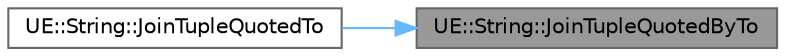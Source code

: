 digraph "UE::String::JoinTupleQuotedByTo"
{
 // INTERACTIVE_SVG=YES
 // LATEX_PDF_SIZE
  bgcolor="transparent";
  edge [fontname=Helvetica,fontsize=10,labelfontname=Helvetica,labelfontsize=10];
  node [fontname=Helvetica,fontsize=10,shape=box,height=0.2,width=0.4];
  rankdir="RL";
  Node1 [id="Node000001",label="UE::String::JoinTupleQuotedByTo",height=0.2,width=0.4,color="gray40", fillcolor="grey60", style="filled", fontcolor="black",tooltip="Append every element of the tuple to the builder, separating the elements by the delimiter,..."];
  Node1 -> Node2 [id="edge1_Node000001_Node000002",dir="back",color="steelblue1",style="solid",tooltip=" "];
  Node2 [id="Node000002",label="UE::String::JoinTupleQuotedTo",height=0.2,width=0.4,color="grey40", fillcolor="white", style="filled",URL="$d9/d2e/namespaceUE_1_1String.html#a001755e0b238dd2ffb22898f764be18b",tooltip="Append every element of the tuple to the builder, separating the elements by the delimiter,..."];
}
